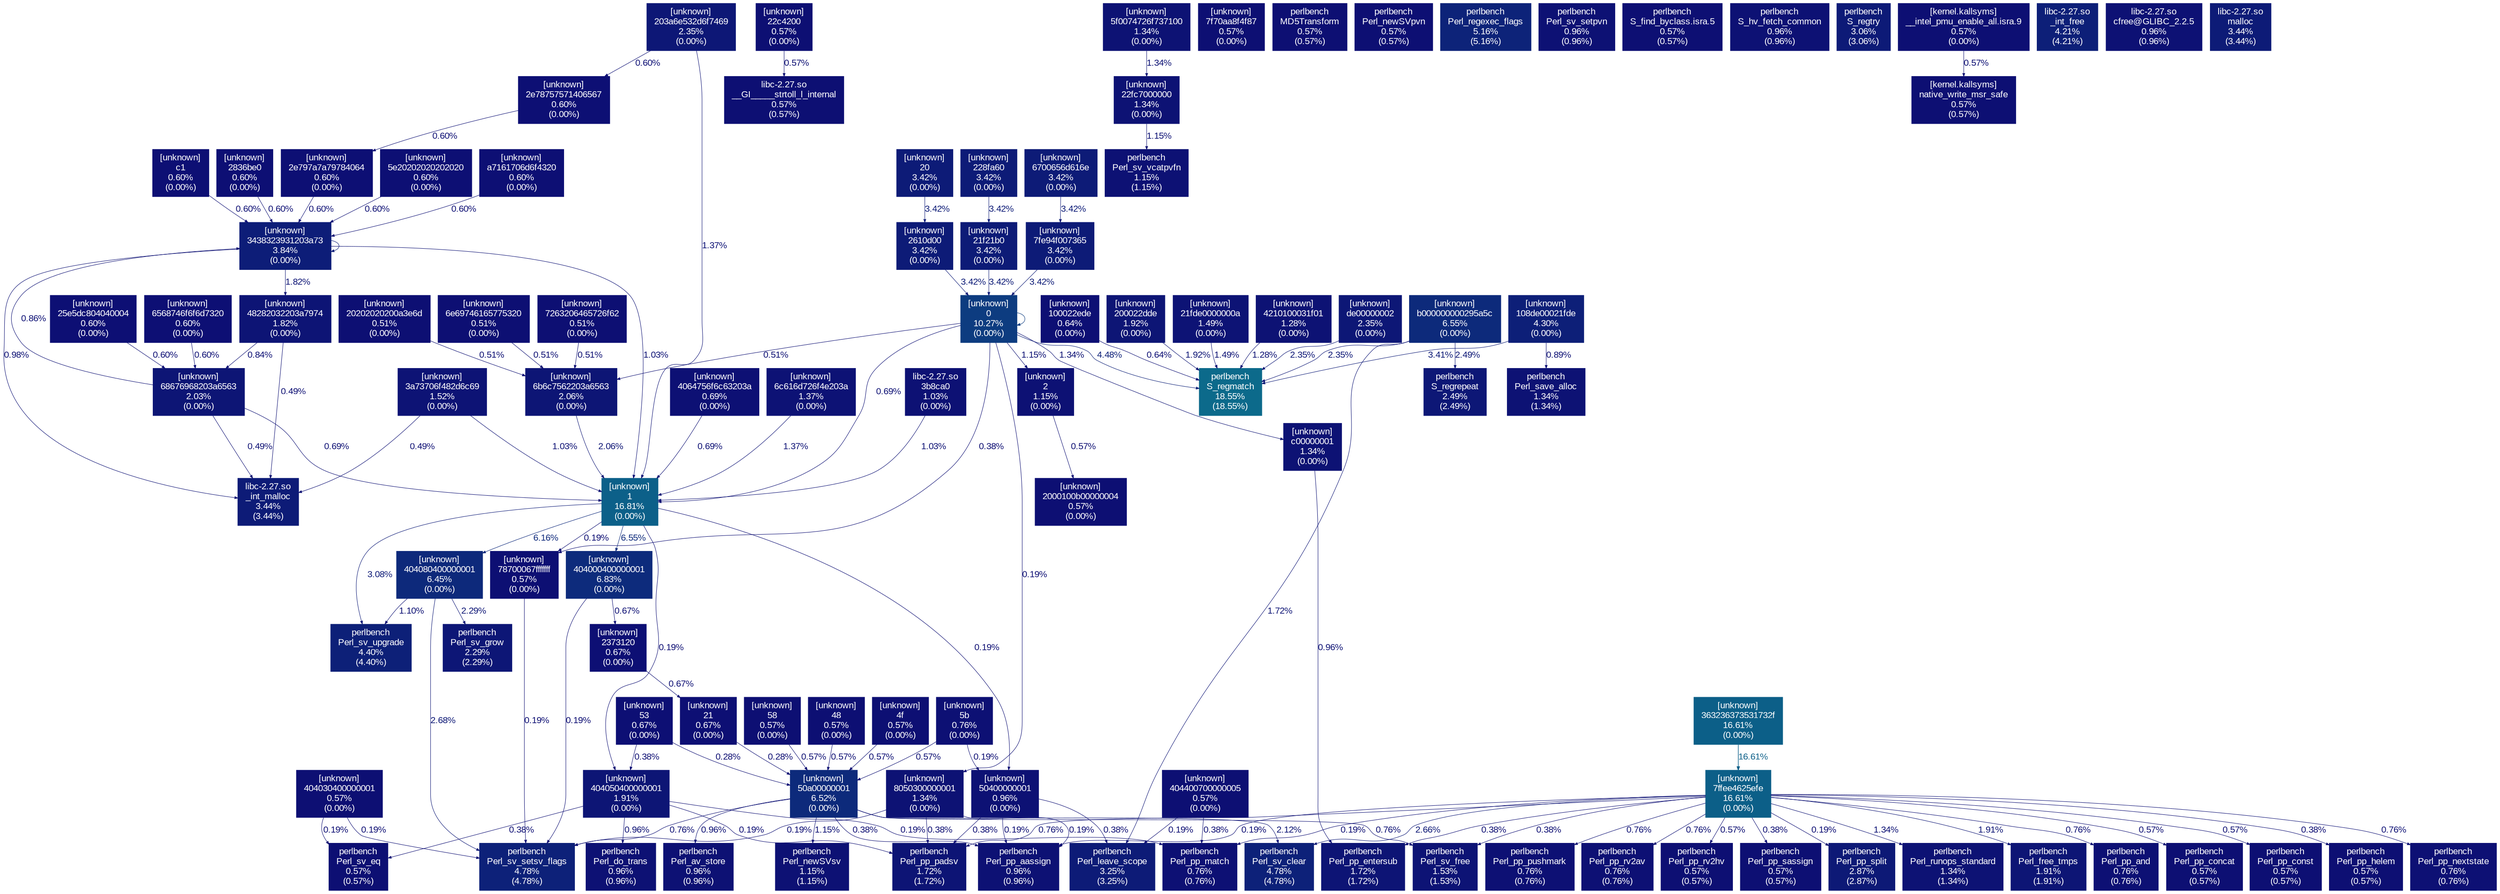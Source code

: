 digraph {
	graph [fontname=Arial, nodesep=0.125, ranksep=0.25];
	node [fontcolor=white, fontname=Arial, height=0, shape=box, style=filled, width=0];
	edge [fontname=Arial];
	"0:[unknown]" [color="#0d3c80", fontcolor="#ffffff", fontsize="10.00", label="[unknown]\n0\n10.27%\n(0.00%)"];
	"0:[unknown]" -> "0:[unknown]" [arrowsize="0.35", color="#0d3c80", fontcolor="#0d3c80", fontsize="10.00", label="", labeldistance="0.50", penwidth="0.50"];
	"0:[unknown]" -> "1:[unknown]" [arrowsize="0.35", color="#0d1074", fontcolor="#0d1074", fontsize="10.00", label="0.69%", labeldistance="0.50", penwidth="0.50"];
	"0:[unknown]" -> "2:[unknown]" [arrowsize="0.35", color="#0d1174", fontcolor="#0d1174", fontsize="10.00", label="1.15%", labeldistance="0.50", penwidth="0.50"];
	"0:[unknown]" -> "6b6c7562203a6563:[unknown]" [arrowsize="0.35", color="#0d0f73", fontcolor="#0d0f73", fontsize="10.00", label="0.51%", labeldistance="0.50", penwidth="0.50"];
	"0:[unknown]" -> "78700067fffffff:[unknown]" [arrowsize="0.35", color="#0d0e73", fontcolor="#0d0e73", fontsize="10.00", label="0.38%", labeldistance="0.50", penwidth="0.50"];
	"0:[unknown]" -> "8050300000001:[unknown]" [arrowsize="0.35", color="#0d0e73", fontcolor="#0d0e73", fontsize="10.00", label="0.19%", labeldistance="0.50", penwidth="0.50"];
	"0:[unknown]" -> "S_regmatch:/scratch/s1576261/spec-prof/install-spec-prof/CPU2006/400.perlbench/exe/perlbench" [arrowsize="0.35", color="#0d2078", fontcolor="#0d2078", fontsize="10.00", label="4.48%", labeldistance="0.50", penwidth="0.50"];
	"0:[unknown]" -> "c00000001:[unknown]" [arrowsize="0.35", color="#0d1274", fontcolor="#0d1274", fontsize="10.00", label="1.34%", labeldistance="0.50", penwidth="0.50"];
	"100022ede:[unknown]" [color="#0d0f74", fontcolor="#ffffff", fontsize="10.00", label="[unknown]\n100022ede\n0.64%\n(0.00%)"];
	"100022ede:[unknown]" -> "S_regmatch:/scratch/s1576261/spec-prof/install-spec-prof/CPU2006/400.perlbench/exe/perlbench" [arrowsize="0.35", color="#0d0f74", fontcolor="#0d0f74", fontsize="10.00", label="0.64%", labeldistance="0.50", penwidth="0.50"];
	"108de00021fde:[unknown]" [color="#0d1f78", fontcolor="#ffffff", fontsize="10.00", label="[unknown]\n108de00021fde\n4.30%\n(0.00%)"];
	"108de00021fde:[unknown]" -> "Perl_save_alloc:/scratch/s1576261/spec-prof/install-spec-prof/CPU2006/400.perlbench/exe/perlbench" [arrowsize="0.35", color="#0d1074", fontcolor="#0d1074", fontsize="10.00", label="0.89%", labeldistance="0.50", penwidth="0.50"];
	"108de00021fde:[unknown]" -> "S_regmatch:/scratch/s1576261/spec-prof/install-spec-prof/CPU2006/400.perlbench/exe/perlbench" [arrowsize="0.35", color="#0d1b77", fontcolor="#0d1b77", fontsize="10.00", label="3.41%", labeldistance="0.50", penwidth="0.50"];
	"1:[unknown]" [color="#0c6089", fontcolor="#ffffff", fontsize="10.00", label="[unknown]\n1\n16.81%\n(0.00%)"];
	"1:[unknown]" -> "404000400000001:[unknown]" [arrowsize="0.35", color="#0d2a7b", fontcolor="#0d2a7b", fontsize="10.00", label="6.55%", labeldistance="0.50", penwidth="0.50"];
	"1:[unknown]" -> "404050400000001:[unknown]" [arrowsize="0.35", color="#0d0e73", fontcolor="#0d0e73", fontsize="10.00", label="0.19%", labeldistance="0.50", penwidth="0.50"];
	"1:[unknown]" -> "404080400000001:[unknown]" [arrowsize="0.35", color="#0d287b", fontcolor="#0d287b", fontsize="10.00", label="6.16%", labeldistance="0.50", penwidth="0.50"];
	"1:[unknown]" -> "50400000001:[unknown]" [arrowsize="0.35", color="#0d0e73", fontcolor="#0d0e73", fontsize="10.00", label="0.19%", labeldistance="0.50", penwidth="0.50"];
	"1:[unknown]" -> "78700067fffffff:[unknown]" [arrowsize="0.35", color="#0d0e73", fontcolor="#0d0e73", fontsize="10.00", label="0.19%", labeldistance="0.50", penwidth="0.50"];
	"1:[unknown]" -> "Perl_sv_upgrade:/scratch/s1576261/spec-prof/install-spec-prof/CPU2006/400.perlbench/exe/perlbench" [arrowsize="0.35", color="#0d1a77", fontcolor="#0d1a77", fontsize="10.00", label="3.08%", labeldistance="0.50", penwidth="0.50"];
	"2000100b00000004:[unknown]" [color="#0d0f73", fontcolor="#ffffff", fontsize="10.00", label="[unknown]\n2000100b00000004\n0.57%\n(0.00%)"];
	"200022dde:[unknown]" [color="#0d1575", fontcolor="#ffffff", fontsize="10.00", label="[unknown]\n200022dde\n1.92%\n(0.00%)"];
	"200022dde:[unknown]" -> "S_regmatch:/scratch/s1576261/spec-prof/install-spec-prof/CPU2006/400.perlbench/exe/perlbench" [arrowsize="0.35", color="#0d1575", fontcolor="#0d1575", fontsize="10.00", label="1.92%", labeldistance="0.50", penwidth="0.50"];
	"20202020200a3e6d:[unknown]" [color="#0d0f73", fontcolor="#ffffff", fontsize="10.00", label="[unknown]\n20202020200a3e6d\n0.51%\n(0.00%)"];
	"20202020200a3e6d:[unknown]" -> "6b6c7562203a6563:[unknown]" [arrowsize="0.35", color="#0d0f73", fontcolor="#0d0f73", fontsize="10.00", label="0.51%", labeldistance="0.50", penwidth="0.50"];
	"203a6e532d6f7469:[unknown]" [color="#0d1776", fontcolor="#ffffff", fontsize="10.00", label="[unknown]\n203a6e532d6f7469\n2.35%\n(0.00%)"];
	"203a6e532d6f7469:[unknown]" -> "1:[unknown]" [arrowsize="0.35", color="#0d1275", fontcolor="#0d1275", fontsize="10.00", label="1.37%", labeldistance="0.50", penwidth="0.50"];
	"203a6e532d6f7469:[unknown]" -> "2e78757571406567:[unknown]" [arrowsize="0.35", color="#0d0f74", fontcolor="#0d0f74", fontsize="10.00", label="0.60%", labeldistance="0.50", penwidth="0.50"];
	"20:[unknown]" [color="#0d1b77", fontcolor="#ffffff", fontsize="10.00", label="[unknown]\n20\n3.42%\n(0.00%)"];
	"20:[unknown]" -> "2610d00:[unknown]" [arrowsize="0.35", color="#0d1b77", fontcolor="#0d1b77", fontsize="10.00", label="3.42%", labeldistance="0.50", penwidth="0.50"];
	"21:[unknown]" [color="#0d0f74", fontcolor="#ffffff", fontsize="10.00", label="[unknown]\n21\n0.67%\n(0.00%)"];
	"21:[unknown]" -> "50a00000001:[unknown]" [arrowsize="0.35", color="#0d0e73", fontcolor="#0d0e73", fontsize="10.00", label="0.28%", labeldistance="0.50", penwidth="0.50"];
	"21f21b0:[unknown]" [color="#0d1b77", fontcolor="#ffffff", fontsize="10.00", label="[unknown]\n21f21b0\n3.42%\n(0.00%)"];
	"21f21b0:[unknown]" -> "0:[unknown]" [arrowsize="0.35", color="#0d1b77", fontcolor="#0d1b77", fontsize="10.00", label="3.42%", labeldistance="0.50", penwidth="0.50"];
	"21fde0000000a:[unknown]" [color="#0d1375", fontcolor="#ffffff", fontsize="10.00", label="[unknown]\n21fde0000000a\n1.49%\n(0.00%)"];
	"21fde0000000a:[unknown]" -> "S_regmatch:/scratch/s1576261/spec-prof/install-spec-prof/CPU2006/400.perlbench/exe/perlbench" [arrowsize="0.35", color="#0d1375", fontcolor="#0d1375", fontsize="10.00", label="1.49%", labeldistance="0.50", penwidth="0.50"];
	"228fa60:[unknown]" [color="#0d1b77", fontcolor="#ffffff", fontsize="10.00", label="[unknown]\n228fa60\n3.42%\n(0.00%)"];
	"228fa60:[unknown]" -> "21f21b0:[unknown]" [arrowsize="0.35", color="#0d1b77", fontcolor="#0d1b77", fontsize="10.00", label="3.42%", labeldistance="0.50", penwidth="0.50"];
	"22c4200:[unknown]" [color="#0d0f73", fontcolor="#ffffff", fontsize="10.00", label="[unknown]\n22c4200\n0.57%\n(0.00%)"];
	"22c4200:[unknown]" -> "__GI_____strtoll_l_internal:/lib64/libc-2.27.so" [arrowsize="0.35", color="#0d0f73", fontcolor="#0d0f73", fontsize="10.00", label="0.57%", labeldistance="0.50", penwidth="0.50"];
	"22fc7000000:[unknown]" [color="#0d1274", fontcolor="#ffffff", fontsize="10.00", label="[unknown]\n22fc7000000\n1.34%\n(0.00%)"];
	"22fc7000000:[unknown]" -> "Perl_sv_vcatpvfn:/scratch/s1576261/spec-prof/install-spec-prof/CPU2006/400.perlbench/exe/perlbench" [arrowsize="0.35", color="#0d1174", fontcolor="#0d1174", fontsize="10.00", label="1.15%", labeldistance="0.50", penwidth="0.50"];
	"2373120:[unknown]" [color="#0d0f74", fontcolor="#ffffff", fontsize="10.00", label="[unknown]\n2373120\n0.67%\n(0.00%)"];
	"2373120:[unknown]" -> "21:[unknown]" [arrowsize="0.35", color="#0d0f74", fontcolor="#0d0f74", fontsize="10.00", label="0.67%", labeldistance="0.50", penwidth="0.50"];
	"25e5dc804040004:[unknown]" [color="#0d0f74", fontcolor="#ffffff", fontsize="10.00", label="[unknown]\n25e5dc804040004\n0.60%\n(0.00%)"];
	"25e5dc804040004:[unknown]" -> "68676968203a6563:[unknown]" [arrowsize="0.35", color="#0d0f74", fontcolor="#0d0f74", fontsize="10.00", label="0.60%", labeldistance="0.50", penwidth="0.50"];
	"2610d00:[unknown]" [color="#0d1b77", fontcolor="#ffffff", fontsize="10.00", label="[unknown]\n2610d00\n3.42%\n(0.00%)"];
	"2610d00:[unknown]" -> "0:[unknown]" [arrowsize="0.35", color="#0d1b77", fontcolor="#0d1b77", fontsize="10.00", label="3.42%", labeldistance="0.50", penwidth="0.50"];
	"2836be0:[unknown]" [color="#0d0f74", fontcolor="#ffffff", fontsize="10.00", label="[unknown]\n2836be0\n0.60%\n(0.00%)"];
	"2836be0:[unknown]" -> "3438323931203a73:[unknown]" [arrowsize="0.35", color="#0d0f74", fontcolor="#0d0f74", fontsize="10.00", label="0.60%", labeldistance="0.50", penwidth="0.50"];
	"2:[unknown]" [color="#0d1174", fontcolor="#ffffff", fontsize="10.00", label="[unknown]\n2\n1.15%\n(0.00%)"];
	"2:[unknown]" -> "2000100b00000004:[unknown]" [arrowsize="0.35", color="#0d0f73", fontcolor="#0d0f73", fontsize="10.00", label="0.57%", labeldistance="0.50", penwidth="0.50"];
	"2e78757571406567:[unknown]" [color="#0d0f74", fontcolor="#ffffff", fontsize="10.00", label="[unknown]\n2e78757571406567\n0.60%\n(0.00%)"];
	"2e78757571406567:[unknown]" -> "2e797a7a79784064:[unknown]" [arrowsize="0.35", color="#0d0f74", fontcolor="#0d0f74", fontsize="10.00", label="0.60%", labeldistance="0.50", penwidth="0.50"];
	"2e797a7a79784064:[unknown]" [color="#0d0f74", fontcolor="#ffffff", fontsize="10.00", label="[unknown]\n2e797a7a79784064\n0.60%\n(0.00%)"];
	"2e797a7a79784064:[unknown]" -> "3438323931203a73:[unknown]" [arrowsize="0.35", color="#0d0f74", fontcolor="#0d0f74", fontsize="10.00", label="0.60%", labeldistance="0.50", penwidth="0.50"];
	"3438323931203a73:[unknown]" [color="#0d1d78", fontcolor="#ffffff", fontsize="10.00", label="[unknown]\n3438323931203a73\n3.84%\n(0.00%)"];
	"3438323931203a73:[unknown]" -> "1:[unknown]" [arrowsize="0.35", color="#0d1174", fontcolor="#0d1174", fontsize="10.00", label="1.03%", labeldistance="0.50", penwidth="0.50"];
	"3438323931203a73:[unknown]" -> "3438323931203a73:[unknown]" [arrowsize="0.35", color="#0d1d78", fontcolor="#0d1d78", fontsize="10.00", label="", labeldistance="0.50", penwidth="0.50"];
	"3438323931203a73:[unknown]" -> "48282032203a7974:[unknown]" [arrowsize="0.35", color="#0d1475", fontcolor="#0d1475", fontsize="10.00", label="1.82%", labeldistance="0.50", penwidth="0.50"];
	"3438323931203a73:[unknown]" -> "_int_malloc:/lib64/libc-2.27.so" [arrowsize="0.35", color="#0d1174", fontcolor="#0d1174", fontsize="10.00", label="0.98%", labeldistance="0.50", penwidth="0.50"];
	"363236373531732f:[unknown]" [color="#0c5f88", fontcolor="#ffffff", fontsize="10.00", label="[unknown]\n363236373531732f\n16.61%\n(0.00%)"];
	"363236373531732f:[unknown]" -> "7ffee4625efe:[unknown]" [arrowsize="0.41", color="#0c5f88", fontcolor="#0c5f88", fontsize="10.00", label="16.61%", labeldistance="0.66", penwidth="0.66"];
	"3a73706f482d6c69:[unknown]" [color="#0d1375", fontcolor="#ffffff", fontsize="10.00", label="[unknown]\n3a73706f482d6c69\n1.52%\n(0.00%)"];
	"3a73706f482d6c69:[unknown]" -> "1:[unknown]" [arrowsize="0.35", color="#0d1174", fontcolor="#0d1174", fontsize="10.00", label="1.03%", labeldistance="0.50", penwidth="0.50"];
	"3a73706f482d6c69:[unknown]" -> "_int_malloc:/lib64/libc-2.27.so" [arrowsize="0.35", color="#0d0f73", fontcolor="#0d0f73", fontsize="10.00", label="0.49%", labeldistance="0.50", penwidth="0.50"];
	"3b8ca0:/lib64/libc-2.27.so" [color="#0d1174", fontcolor="#ffffff", fontsize="10.00", label="libc-2.27.so\n3b8ca0\n1.03%\n(0.00%)"];
	"3b8ca0:/lib64/libc-2.27.so" -> "1:[unknown]" [arrowsize="0.35", color="#0d1174", fontcolor="#0d1174", fontsize="10.00", label="1.03%", labeldistance="0.50", penwidth="0.50"];
	"404000400000001:[unknown]" [color="#0d2b7c", fontcolor="#ffffff", fontsize="10.00", label="[unknown]\n404000400000001\n6.83%\n(0.00%)"];
	"404000400000001:[unknown]" -> "2373120:[unknown]" [arrowsize="0.35", color="#0d0f74", fontcolor="#0d0f74", fontsize="10.00", label="0.67%", labeldistance="0.50", penwidth="0.50"];
	"404000400000001:[unknown]" -> "Perl_sv_setsv_flags:/scratch/s1576261/spec-prof/install-spec-prof/CPU2006/400.perlbench/exe/perlbench" [arrowsize="0.35", color="#0d0e73", fontcolor="#0d0e73", fontsize="10.00", label="0.19%", labeldistance="0.50", penwidth="0.50"];
	"404030400000001:[unknown]" [color="#0d0f73", fontcolor="#ffffff", fontsize="10.00", label="[unknown]\n404030400000001\n0.57%\n(0.00%)"];
	"404030400000001:[unknown]" -> "Perl_sv_eq:/scratch/s1576261/spec-prof/install-spec-prof/CPU2006/400.perlbench/exe/perlbench" [arrowsize="0.35", color="#0d0e73", fontcolor="#0d0e73", fontsize="10.00", label="0.19%", labeldistance="0.50", penwidth="0.50"];
	"404030400000001:[unknown]" -> "Perl_sv_setsv_flags:/scratch/s1576261/spec-prof/install-spec-prof/CPU2006/400.perlbench/exe/perlbench" [arrowsize="0.35", color="#0d0e73", fontcolor="#0d0e73", fontsize="10.00", label="0.19%", labeldistance="0.50", penwidth="0.50"];
	"404050400000001:[unknown]" [color="#0d1575", fontcolor="#ffffff", fontsize="10.00", label="[unknown]\n404050400000001\n1.91%\n(0.00%)"];
	"404050400000001:[unknown]" -> "Perl_do_trans:/scratch/s1576261/spec-prof/install-spec-prof/CPU2006/400.perlbench/exe/perlbench" [arrowsize="0.35", color="#0d1174", fontcolor="#0d1174", fontsize="10.00", label="0.96%", labeldistance="0.50", penwidth="0.50"];
	"404050400000001:[unknown]" -> "Perl_pp_match:/scratch/s1576261/spec-prof/install-spec-prof/CPU2006/400.perlbench/exe/perlbench" [arrowsize="0.35", color="#0d0e73", fontcolor="#0d0e73", fontsize="10.00", label="0.19%", labeldistance="0.50", penwidth="0.50"];
	"404050400000001:[unknown]" -> "Perl_pp_padsv:/scratch/s1576261/spec-prof/install-spec-prof/CPU2006/400.perlbench/exe/perlbench" [arrowsize="0.35", color="#0d0e73", fontcolor="#0d0e73", fontsize="10.00", label="0.19%", labeldistance="0.50", penwidth="0.50"];
	"404050400000001:[unknown]" -> "Perl_sv_eq:/scratch/s1576261/spec-prof/install-spec-prof/CPU2006/400.perlbench/exe/perlbench" [arrowsize="0.35", color="#0d0e73", fontcolor="#0d0e73", fontsize="10.00", label="0.38%", labeldistance="0.50", penwidth="0.50"];
	"404080400000001:[unknown]" [color="#0d297b", fontcolor="#ffffff", fontsize="10.00", label="[unknown]\n404080400000001\n6.45%\n(0.00%)"];
	"404080400000001:[unknown]" -> "Perl_sv_grow:/scratch/s1576261/spec-prof/install-spec-prof/CPU2006/400.perlbench/exe/perlbench" [arrowsize="0.35", color="#0d1676", fontcolor="#0d1676", fontsize="10.00", label="2.29%", labeldistance="0.50", penwidth="0.50"];
	"404080400000001:[unknown]" -> "Perl_sv_setsv_flags:/scratch/s1576261/spec-prof/install-spec-prof/CPU2006/400.perlbench/exe/perlbench" [arrowsize="0.35", color="#0d1876", fontcolor="#0d1876", fontsize="10.00", label="2.68%", labeldistance="0.50", penwidth="0.50"];
	"404080400000001:[unknown]" -> "Perl_sv_upgrade:/scratch/s1576261/spec-prof/install-spec-prof/CPU2006/400.perlbench/exe/perlbench" [arrowsize="0.35", color="#0d1174", fontcolor="#0d1174", fontsize="10.00", label="1.10%", labeldistance="0.50", penwidth="0.50"];
	"404400700000005:[unknown]" [color="#0d0f73", fontcolor="#ffffff", fontsize="10.00", label="[unknown]\n404400700000005\n0.57%\n(0.00%)"];
	"404400700000005:[unknown]" -> "Perl_leave_scope:/scratch/s1576261/spec-prof/install-spec-prof/CPU2006/400.perlbench/exe/perlbench" [arrowsize="0.35", color="#0d0e73", fontcolor="#0d0e73", fontsize="10.00", label="0.19%", labeldistance="0.50", penwidth="0.50"];
	"404400700000005:[unknown]" -> "Perl_pp_match:/scratch/s1576261/spec-prof/install-spec-prof/CPU2006/400.perlbench/exe/perlbench" [arrowsize="0.35", color="#0d0e73", fontcolor="#0d0e73", fontsize="10.00", label="0.38%", labeldistance="0.50", penwidth="0.50"];
	"4064756f6c63203a:[unknown]" [color="#0d1074", fontcolor="#ffffff", fontsize="10.00", label="[unknown]\n4064756f6c63203a\n0.69%\n(0.00%)"];
	"4064756f6c63203a:[unknown]" -> "1:[unknown]" [arrowsize="0.35", color="#0d1074", fontcolor="#0d1074", fontsize="10.00", label="0.69%", labeldistance="0.50", penwidth="0.50"];
	"4210100031f01:[unknown]" [color="#0d1274", fontcolor="#ffffff", fontsize="10.00", label="[unknown]\n4210100031f01\n1.28%\n(0.00%)"];
	"4210100031f01:[unknown]" -> "S_regmatch:/scratch/s1576261/spec-prof/install-spec-prof/CPU2006/400.perlbench/exe/perlbench" [arrowsize="0.35", color="#0d1274", fontcolor="#0d1274", fontsize="10.00", label="1.28%", labeldistance="0.50", penwidth="0.50"];
	"48282032203a7974:[unknown]" [color="#0d1475", fontcolor="#ffffff", fontsize="10.00", label="[unknown]\n48282032203a7974\n1.82%\n(0.00%)"];
	"48282032203a7974:[unknown]" -> "68676968203a6563:[unknown]" [arrowsize="0.35", color="#0d1074", fontcolor="#0d1074", fontsize="10.00", label="0.84%", labeldistance="0.50", penwidth="0.50"];
	"48282032203a7974:[unknown]" -> "_int_malloc:/lib64/libc-2.27.so" [arrowsize="0.35", color="#0d0f73", fontcolor="#0d0f73", fontsize="10.00", label="0.49%", labeldistance="0.50", penwidth="0.50"];
	"48:[unknown]" [color="#0d0f73", fontcolor="#ffffff", fontsize="10.00", label="[unknown]\n48\n0.57%\n(0.00%)"];
	"48:[unknown]" -> "50a00000001:[unknown]" [arrowsize="0.35", color="#0d0f73", fontcolor="#0d0f73", fontsize="10.00", label="0.57%", labeldistance="0.50", penwidth="0.50"];
	"4f:[unknown]" [color="#0d0f73", fontcolor="#ffffff", fontsize="10.00", label="[unknown]\n4f\n0.57%\n(0.00%)"];
	"4f:[unknown]" -> "50a00000001:[unknown]" [arrowsize="0.35", color="#0d0f73", fontcolor="#0d0f73", fontsize="10.00", label="0.57%", labeldistance="0.50", penwidth="0.50"];
	"50400000001:[unknown]" [color="#0d1174", fontcolor="#ffffff", fontsize="10.00", label="[unknown]\n50400000001\n0.96%\n(0.00%)"];
	"50400000001:[unknown]" -> "Perl_leave_scope:/scratch/s1576261/spec-prof/install-spec-prof/CPU2006/400.perlbench/exe/perlbench" [arrowsize="0.35", color="#0d0e73", fontcolor="#0d0e73", fontsize="10.00", label="0.38%", labeldistance="0.50", penwidth="0.50"];
	"50400000001:[unknown]" -> "Perl_pp_aassign:/scratch/s1576261/spec-prof/install-spec-prof/CPU2006/400.perlbench/exe/perlbench" [arrowsize="0.35", color="#0d0e73", fontcolor="#0d0e73", fontsize="10.00", label="0.19%", labeldistance="0.50", penwidth="0.50"];
	"50400000001:[unknown]" -> "Perl_pp_padsv:/scratch/s1576261/spec-prof/install-spec-prof/CPU2006/400.perlbench/exe/perlbench" [arrowsize="0.35", color="#0d0e73", fontcolor="#0d0e73", fontsize="10.00", label="0.38%", labeldistance="0.50", penwidth="0.50"];
	"50a00000001:[unknown]" [color="#0d2a7b", fontcolor="#ffffff", fontsize="10.00", label="[unknown]\n50a00000001\n6.52%\n(0.00%)"];
	"50a00000001:[unknown]" -> "Perl_av_store:/scratch/s1576261/spec-prof/install-spec-prof/CPU2006/400.perlbench/exe/perlbench" [arrowsize="0.35", color="#0d1174", fontcolor="#0d1174", fontsize="10.00", label="0.96%", labeldistance="0.50", penwidth="0.50"];
	"50a00000001:[unknown]" -> "Perl_newSVsv:/scratch/s1576261/spec-prof/install-spec-prof/CPU2006/400.perlbench/exe/perlbench" [arrowsize="0.35", color="#0d1174", fontcolor="#0d1174", fontsize="10.00", label="1.15%", labeldistance="0.50", penwidth="0.50"];
	"50a00000001:[unknown]" -> "Perl_pp_aassign:/scratch/s1576261/spec-prof/install-spec-prof/CPU2006/400.perlbench/exe/perlbench" [arrowsize="0.35", color="#0d0e73", fontcolor="#0d0e73", fontsize="10.00", label="0.38%", labeldistance="0.50", penwidth="0.50"];
	"50a00000001:[unknown]" -> "Perl_sv_clear:/scratch/s1576261/spec-prof/install-spec-prof/CPU2006/400.perlbench/exe/perlbench" [arrowsize="0.35", color="#0d1675", fontcolor="#0d1675", fontsize="10.00", label="2.12%", labeldistance="0.50", penwidth="0.50"];
	"50a00000001:[unknown]" -> "Perl_sv_free:/scratch/s1576261/spec-prof/install-spec-prof/CPU2006/400.perlbench/exe/perlbench" [arrowsize="0.35", color="#0d1074", fontcolor="#0d1074", fontsize="10.00", label="0.76%", labeldistance="0.50", penwidth="0.50"];
	"50a00000001:[unknown]" -> "Perl_sv_setsv_flags:/scratch/s1576261/spec-prof/install-spec-prof/CPU2006/400.perlbench/exe/perlbench" [arrowsize="0.35", color="#0d1074", fontcolor="#0d1074", fontsize="10.00", label="0.76%", labeldistance="0.50", penwidth="0.50"];
	"53:[unknown]" [color="#0d0f74", fontcolor="#ffffff", fontsize="10.00", label="[unknown]\n53\n0.67%\n(0.00%)"];
	"53:[unknown]" -> "404050400000001:[unknown]" [arrowsize="0.35", color="#0d0e73", fontcolor="#0d0e73", fontsize="10.00", label="0.38%", labeldistance="0.50", penwidth="0.50"];
	"53:[unknown]" -> "50a00000001:[unknown]" [arrowsize="0.35", color="#0d0e73", fontcolor="#0d0e73", fontsize="10.00", label="0.28%", labeldistance="0.50", penwidth="0.50"];
	"58:[unknown]" [color="#0d0f73", fontcolor="#ffffff", fontsize="10.00", label="[unknown]\n58\n0.57%\n(0.00%)"];
	"58:[unknown]" -> "50a00000001:[unknown]" [arrowsize="0.35", color="#0d0f73", fontcolor="#0d0f73", fontsize="10.00", label="0.57%", labeldistance="0.50", penwidth="0.50"];
	"5b:[unknown]" [color="#0d1074", fontcolor="#ffffff", fontsize="10.00", label="[unknown]\n5b\n0.76%\n(0.00%)"];
	"5b:[unknown]" -> "50400000001:[unknown]" [arrowsize="0.35", color="#0d0e73", fontcolor="#0d0e73", fontsize="10.00", label="0.19%", labeldistance="0.50", penwidth="0.50"];
	"5b:[unknown]" -> "50a00000001:[unknown]" [arrowsize="0.35", color="#0d0f73", fontcolor="#0d0f73", fontsize="10.00", label="0.57%", labeldistance="0.50", penwidth="0.50"];
	"5e20202020202020:[unknown]" [color="#0d0f74", fontcolor="#ffffff", fontsize="10.00", label="[unknown]\n5e20202020202020\n0.60%\n(0.00%)"];
	"5e20202020202020:[unknown]" -> "3438323931203a73:[unknown]" [arrowsize="0.35", color="#0d0f74", fontcolor="#0d0f74", fontsize="10.00", label="0.60%", labeldistance="0.50", penwidth="0.50"];
	"5f0074726f737100:[unknown]" [color="#0d1274", fontcolor="#ffffff", fontsize="10.00", label="[unknown]\n5f0074726f737100\n1.34%\n(0.00%)"];
	"5f0074726f737100:[unknown]" -> "22fc7000000:[unknown]" [arrowsize="0.35", color="#0d1274", fontcolor="#0d1274", fontsize="10.00", label="1.34%", labeldistance="0.50", penwidth="0.50"];
	"6568746f6f6d7320:[unknown]" [color="#0d0f74", fontcolor="#ffffff", fontsize="10.00", label="[unknown]\n6568746f6f6d7320\n0.60%\n(0.00%)"];
	"6568746f6f6d7320:[unknown]" -> "68676968203a6563:[unknown]" [arrowsize="0.35", color="#0d0f74", fontcolor="#0d0f74", fontsize="10.00", label="0.60%", labeldistance="0.50", penwidth="0.50"];
	"6700656d616e:[unknown]" [color="#0d1b77", fontcolor="#ffffff", fontsize="10.00", label="[unknown]\n6700656d616e\n3.42%\n(0.00%)"];
	"6700656d616e:[unknown]" -> "7fe94f007365:[unknown]" [arrowsize="0.35", color="#0d1b77", fontcolor="#0d1b77", fontsize="10.00", label="3.42%", labeldistance="0.50", penwidth="0.50"];
	"68676968203a6563:[unknown]" [color="#0d1575", fontcolor="#ffffff", fontsize="10.00", label="[unknown]\n68676968203a6563\n2.03%\n(0.00%)"];
	"68676968203a6563:[unknown]" -> "1:[unknown]" [arrowsize="0.35", color="#0d1074", fontcolor="#0d1074", fontsize="10.00", label="0.69%", labeldistance="0.50", penwidth="0.50"];
	"68676968203a6563:[unknown]" -> "3438323931203a73:[unknown]" [arrowsize="0.35", color="#0d1074", fontcolor="#0d1074", fontsize="10.00", label="0.86%", labeldistance="0.50", penwidth="0.50"];
	"68676968203a6563:[unknown]" -> "_int_malloc:/lib64/libc-2.27.so" [arrowsize="0.35", color="#0d0f73", fontcolor="#0d0f73", fontsize="10.00", label="0.49%", labeldistance="0.50", penwidth="0.50"];
	"6b6c7562203a6563:[unknown]" [color="#0d1575", fontcolor="#ffffff", fontsize="10.00", label="[unknown]\n6b6c7562203a6563\n2.06%\n(0.00%)"];
	"6b6c7562203a6563:[unknown]" -> "1:[unknown]" [arrowsize="0.35", color="#0d1575", fontcolor="#0d1575", fontsize="10.00", label="2.06%", labeldistance="0.50", penwidth="0.50"];
	"6c616d726f4e203a:[unknown]" [color="#0d1275", fontcolor="#ffffff", fontsize="10.00", label="[unknown]\n6c616d726f4e203a\n1.37%\n(0.00%)"];
	"6c616d726f4e203a:[unknown]" -> "1:[unknown]" [arrowsize="0.35", color="#0d1275", fontcolor="#0d1275", fontsize="10.00", label="1.37%", labeldistance="0.50", penwidth="0.50"];
	"6e69746165775320:[unknown]" [color="#0d0f73", fontcolor="#ffffff", fontsize="10.00", label="[unknown]\n6e69746165775320\n0.51%\n(0.00%)"];
	"6e69746165775320:[unknown]" -> "6b6c7562203a6563:[unknown]" [arrowsize="0.35", color="#0d0f73", fontcolor="#0d0f73", fontsize="10.00", label="0.51%", labeldistance="0.50", penwidth="0.50"];
	"7263206465726f62:[unknown]" [color="#0d0f73", fontcolor="#ffffff", fontsize="10.00", label="[unknown]\n7263206465726f62\n0.51%\n(0.00%)"];
	"7263206465726f62:[unknown]" -> "6b6c7562203a6563:[unknown]" [arrowsize="0.35", color="#0d0f73", fontcolor="#0d0f73", fontsize="10.00", label="0.51%", labeldistance="0.50", penwidth="0.50"];
	"78700067fffffff:[unknown]" [color="#0d0f73", fontcolor="#ffffff", fontsize="10.00", label="[unknown]\n78700067fffffff\n0.57%\n(0.00%)"];
	"78700067fffffff:[unknown]" -> "Perl_sv_setsv_flags:/scratch/s1576261/spec-prof/install-spec-prof/CPU2006/400.perlbench/exe/perlbench" [arrowsize="0.35", color="#0d0e73", fontcolor="#0d0e73", fontsize="10.00", label="0.19%", labeldistance="0.50", penwidth="0.50"];
	"7f70aa8f4f87:[unknown]" [color="#0d0f73", fontcolor="#ffffff", fontsize="10.00", label="[unknown]\n7f70aa8f4f87\n0.57%\n(0.00%)"];
	"7fe94f007365:[unknown]" [color="#0d1b77", fontcolor="#ffffff", fontsize="10.00", label="[unknown]\n7fe94f007365\n3.42%\n(0.00%)"];
	"7fe94f007365:[unknown]" -> "0:[unknown]" [arrowsize="0.35", color="#0d1b77", fontcolor="#0d1b77", fontsize="10.00", label="3.42%", labeldistance="0.50", penwidth="0.50"];
	"7ffee4625efe:[unknown]" [color="#0c5f88", fontcolor="#ffffff", fontsize="10.00", label="[unknown]\n7ffee4625efe\n16.61%\n(0.00%)"];
	"7ffee4625efe:[unknown]" -> "Perl_free_tmps:/scratch/s1576261/spec-prof/install-spec-prof/CPU2006/400.perlbench/exe/perlbench" [arrowsize="0.35", color="#0d1575", fontcolor="#0d1575", fontsize="10.00", label="1.91%", labeldistance="0.50", penwidth="0.50"];
	"7ffee4625efe:[unknown]" -> "Perl_pp_aassign:/scratch/s1576261/spec-prof/install-spec-prof/CPU2006/400.perlbench/exe/perlbench" [arrowsize="0.35", color="#0d0e73", fontcolor="#0d0e73", fontsize="10.00", label="0.19%", labeldistance="0.50", penwidth="0.50"];
	"7ffee4625efe:[unknown]" -> "Perl_pp_and:/scratch/s1576261/spec-prof/install-spec-prof/CPU2006/400.perlbench/exe/perlbench" [arrowsize="0.35", color="#0d1074", fontcolor="#0d1074", fontsize="10.00", label="0.76%", labeldistance="0.50", penwidth="0.50"];
	"7ffee4625efe:[unknown]" -> "Perl_pp_concat:/scratch/s1576261/spec-prof/install-spec-prof/CPU2006/400.perlbench/exe/perlbench" [arrowsize="0.35", color="#0d0f73", fontcolor="#0d0f73", fontsize="10.00", label="0.57%", labeldistance="0.50", penwidth="0.50"];
	"7ffee4625efe:[unknown]" -> "Perl_pp_const:/scratch/s1576261/spec-prof/install-spec-prof/CPU2006/400.perlbench/exe/perlbench" [arrowsize="0.35", color="#0d0f73", fontcolor="#0d0f73", fontsize="10.00", label="0.57%", labeldistance="0.50", penwidth="0.50"];
	"7ffee4625efe:[unknown]" -> "Perl_pp_entersub:/scratch/s1576261/spec-prof/install-spec-prof/CPU2006/400.perlbench/exe/perlbench" [arrowsize="0.35", color="#0d0e73", fontcolor="#0d0e73", fontsize="10.00", label="0.38%", labeldistance="0.50", penwidth="0.50"];
	"7ffee4625efe:[unknown]" -> "Perl_pp_helem:/scratch/s1576261/spec-prof/install-spec-prof/CPU2006/400.perlbench/exe/perlbench" [arrowsize="0.35", color="#0d0e73", fontcolor="#0d0e73", fontsize="10.00", label="0.38%", labeldistance="0.50", penwidth="0.50"];
	"7ffee4625efe:[unknown]" -> "Perl_pp_match:/scratch/s1576261/spec-prof/install-spec-prof/CPU2006/400.perlbench/exe/perlbench" [arrowsize="0.35", color="#0d0e73", fontcolor="#0d0e73", fontsize="10.00", label="0.19%", labeldistance="0.50", penwidth="0.50"];
	"7ffee4625efe:[unknown]" -> "Perl_pp_nextstate:/scratch/s1576261/spec-prof/install-spec-prof/CPU2006/400.perlbench/exe/perlbench" [arrowsize="0.35", color="#0d1074", fontcolor="#0d1074", fontsize="10.00", label="0.76%", labeldistance="0.50", penwidth="0.50"];
	"7ffee4625efe:[unknown]" -> "Perl_pp_padsv:/scratch/s1576261/spec-prof/install-spec-prof/CPU2006/400.perlbench/exe/perlbench" [arrowsize="0.35", color="#0d1074", fontcolor="#0d1074", fontsize="10.00", label="0.76%", labeldistance="0.50", penwidth="0.50"];
	"7ffee4625efe:[unknown]" -> "Perl_pp_pushmark:/scratch/s1576261/spec-prof/install-spec-prof/CPU2006/400.perlbench/exe/perlbench" [arrowsize="0.35", color="#0d1074", fontcolor="#0d1074", fontsize="10.00", label="0.76%", labeldistance="0.50", penwidth="0.50"];
	"7ffee4625efe:[unknown]" -> "Perl_pp_rv2av:/scratch/s1576261/spec-prof/install-spec-prof/CPU2006/400.perlbench/exe/perlbench" [arrowsize="0.35", color="#0d1074", fontcolor="#0d1074", fontsize="10.00", label="0.76%", labeldistance="0.50", penwidth="0.50"];
	"7ffee4625efe:[unknown]" -> "Perl_pp_rv2hv:/scratch/s1576261/spec-prof/install-spec-prof/CPU2006/400.perlbench/exe/perlbench" [arrowsize="0.35", color="#0d0f73", fontcolor="#0d0f73", fontsize="10.00", label="0.57%", labeldistance="0.50", penwidth="0.50"];
	"7ffee4625efe:[unknown]" -> "Perl_pp_sassign:/scratch/s1576261/spec-prof/install-spec-prof/CPU2006/400.perlbench/exe/perlbench" [arrowsize="0.35", color="#0d0e73", fontcolor="#0d0e73", fontsize="10.00", label="0.38%", labeldistance="0.50", penwidth="0.50"];
	"7ffee4625efe:[unknown]" -> "Perl_pp_split:/scratch/s1576261/spec-prof/install-spec-prof/CPU2006/400.perlbench/exe/perlbench" [arrowsize="0.35", color="#0d0e73", fontcolor="#0d0e73", fontsize="10.00", label="0.19%", labeldistance="0.50", penwidth="0.50"];
	"7ffee4625efe:[unknown]" -> "Perl_runops_standard:/scratch/s1576261/spec-prof/install-spec-prof/CPU2006/400.perlbench/exe/perlbench" [arrowsize="0.35", color="#0d1274", fontcolor="#0d1274", fontsize="10.00", label="1.34%", labeldistance="0.50", penwidth="0.50"];
	"7ffee4625efe:[unknown]" -> "Perl_sv_clear:/scratch/s1576261/spec-prof/install-spec-prof/CPU2006/400.perlbench/exe/perlbench" [arrowsize="0.35", color="#0d1876", fontcolor="#0d1876", fontsize="10.00", label="2.66%", labeldistance="0.50", penwidth="0.50"];
	"7ffee4625efe:[unknown]" -> "Perl_sv_free:/scratch/s1576261/spec-prof/install-spec-prof/CPU2006/400.perlbench/exe/perlbench" [arrowsize="0.35", color="#0d0e73", fontcolor="#0d0e73", fontsize="10.00", label="0.38%", labeldistance="0.50", penwidth="0.50"];
	"8050300000001:[unknown]" [color="#0d1274", fontcolor="#ffffff", fontsize="10.00", label="[unknown]\n8050300000001\n1.34%\n(0.00%)"];
	"8050300000001:[unknown]" -> "Perl_pp_aassign:/scratch/s1576261/spec-prof/install-spec-prof/CPU2006/400.perlbench/exe/perlbench" [arrowsize="0.35", color="#0d0e73", fontcolor="#0d0e73", fontsize="10.00", label="0.19%", labeldistance="0.50", penwidth="0.50"];
	"8050300000001:[unknown]" -> "Perl_pp_padsv:/scratch/s1576261/spec-prof/install-spec-prof/CPU2006/400.perlbench/exe/perlbench" [arrowsize="0.35", color="#0d0e73", fontcolor="#0d0e73", fontsize="10.00", label="0.38%", labeldistance="0.50", penwidth="0.50"];
	"8050300000001:[unknown]" -> "Perl_sv_setsv_flags:/scratch/s1576261/spec-prof/install-spec-prof/CPU2006/400.perlbench/exe/perlbench" [arrowsize="0.35", color="#0d0e73", fontcolor="#0d0e73", fontsize="10.00", label="0.19%", labeldistance="0.50", penwidth="0.50"];
	"MD5Transform:/scratch/s1576261/spec-prof/install-spec-prof/CPU2006/400.perlbench/exe/perlbench" [color="#0d0f73", fontcolor="#ffffff", fontsize="10.00", label="perlbench\nMD5Transform\n0.57%\n(0.57%)"];
	"Perl_av_store:/scratch/s1576261/spec-prof/install-spec-prof/CPU2006/400.perlbench/exe/perlbench" [color="#0d1174", fontcolor="#ffffff", fontsize="10.00", label="perlbench\nPerl_av_store\n0.96%\n(0.96%)"];
	"Perl_do_trans:/scratch/s1576261/spec-prof/install-spec-prof/CPU2006/400.perlbench/exe/perlbench" [color="#0d1174", fontcolor="#ffffff", fontsize="10.00", label="perlbench\nPerl_do_trans\n0.96%\n(0.96%)"];
	"Perl_free_tmps:/scratch/s1576261/spec-prof/install-spec-prof/CPU2006/400.perlbench/exe/perlbench" [color="#0d1575", fontcolor="#ffffff", fontsize="10.00", label="perlbench\nPerl_free_tmps\n1.91%\n(1.91%)"];
	"Perl_leave_scope:/scratch/s1576261/spec-prof/install-spec-prof/CPU2006/400.perlbench/exe/perlbench" [color="#0d1b77", fontcolor="#ffffff", fontsize="10.00", label="perlbench\nPerl_leave_scope\n3.25%\n(3.25%)"];
	"Perl_newSVpvn:/scratch/s1576261/spec-prof/install-spec-prof/CPU2006/400.perlbench/exe/perlbench" [color="#0d0f73", fontcolor="#ffffff", fontsize="10.00", label="perlbench\nPerl_newSVpvn\n0.57%\n(0.57%)"];
	"Perl_newSVsv:/scratch/s1576261/spec-prof/install-spec-prof/CPU2006/400.perlbench/exe/perlbench" [color="#0d1174", fontcolor="#ffffff", fontsize="10.00", label="perlbench\nPerl_newSVsv\n1.15%\n(1.15%)"];
	"Perl_pp_aassign:/scratch/s1576261/spec-prof/install-spec-prof/CPU2006/400.perlbench/exe/perlbench" [color="#0d1174", fontcolor="#ffffff", fontsize="10.00", label="perlbench\nPerl_pp_aassign\n0.96%\n(0.96%)"];
	"Perl_pp_and:/scratch/s1576261/spec-prof/install-spec-prof/CPU2006/400.perlbench/exe/perlbench" [color="#0d1074", fontcolor="#ffffff", fontsize="10.00", label="perlbench\nPerl_pp_and\n0.76%\n(0.76%)"];
	"Perl_pp_concat:/scratch/s1576261/spec-prof/install-spec-prof/CPU2006/400.perlbench/exe/perlbench" [color="#0d0f73", fontcolor="#ffffff", fontsize="10.00", label="perlbench\nPerl_pp_concat\n0.57%\n(0.57%)"];
	"Perl_pp_const:/scratch/s1576261/spec-prof/install-spec-prof/CPU2006/400.perlbench/exe/perlbench" [color="#0d0f73", fontcolor="#ffffff", fontsize="10.00", label="perlbench\nPerl_pp_const\n0.57%\n(0.57%)"];
	"Perl_pp_entersub:/scratch/s1576261/spec-prof/install-spec-prof/CPU2006/400.perlbench/exe/perlbench" [color="#0d1475", fontcolor="#ffffff", fontsize="10.00", label="perlbench\nPerl_pp_entersub\n1.72%\n(1.72%)"];
	"Perl_pp_helem:/scratch/s1576261/spec-prof/install-spec-prof/CPU2006/400.perlbench/exe/perlbench" [color="#0d0f73", fontcolor="#ffffff", fontsize="10.00", label="perlbench\nPerl_pp_helem\n0.57%\n(0.57%)"];
	"Perl_pp_match:/scratch/s1576261/spec-prof/install-spec-prof/CPU2006/400.perlbench/exe/perlbench" [color="#0d1074", fontcolor="#ffffff", fontsize="10.00", label="perlbench\nPerl_pp_match\n0.76%\n(0.76%)"];
	"Perl_pp_nextstate:/scratch/s1576261/spec-prof/install-spec-prof/CPU2006/400.perlbench/exe/perlbench" [color="#0d1074", fontcolor="#ffffff", fontsize="10.00", label="perlbench\nPerl_pp_nextstate\n0.76%\n(0.76%)"];
	"Perl_pp_padsv:/scratch/s1576261/spec-prof/install-spec-prof/CPU2006/400.perlbench/exe/perlbench" [color="#0d1475", fontcolor="#ffffff", fontsize="10.00", label="perlbench\nPerl_pp_padsv\n1.72%\n(1.72%)"];
	"Perl_pp_pushmark:/scratch/s1576261/spec-prof/install-spec-prof/CPU2006/400.perlbench/exe/perlbench" [color="#0d1074", fontcolor="#ffffff", fontsize="10.00", label="perlbench\nPerl_pp_pushmark\n0.76%\n(0.76%)"];
	"Perl_pp_rv2av:/scratch/s1576261/spec-prof/install-spec-prof/CPU2006/400.perlbench/exe/perlbench" [color="#0d1074", fontcolor="#ffffff", fontsize="10.00", label="perlbench\nPerl_pp_rv2av\n0.76%\n(0.76%)"];
	"Perl_pp_rv2hv:/scratch/s1576261/spec-prof/install-spec-prof/CPU2006/400.perlbench/exe/perlbench" [color="#0d0f73", fontcolor="#ffffff", fontsize="10.00", label="perlbench\nPerl_pp_rv2hv\n0.57%\n(0.57%)"];
	"Perl_pp_sassign:/scratch/s1576261/spec-prof/install-spec-prof/CPU2006/400.perlbench/exe/perlbench" [color="#0d0f73", fontcolor="#ffffff", fontsize="10.00", label="perlbench\nPerl_pp_sassign\n0.57%\n(0.57%)"];
	"Perl_pp_split:/scratch/s1576261/spec-prof/install-spec-prof/CPU2006/400.perlbench/exe/perlbench" [color="#0d1976", fontcolor="#ffffff", fontsize="10.00", label="perlbench\nPerl_pp_split\n2.87%\n(2.87%)"];
	"Perl_regexec_flags:/scratch/s1576261/spec-prof/install-spec-prof/CPU2006/400.perlbench/exe/perlbench" [color="#0d2379", fontcolor="#ffffff", fontsize="10.00", label="perlbench\nPerl_regexec_flags\n5.16%\n(5.16%)"];
	"Perl_runops_standard:/scratch/s1576261/spec-prof/install-spec-prof/CPU2006/400.perlbench/exe/perlbench" [color="#0d1274", fontcolor="#ffffff", fontsize="10.00", label="perlbench\nPerl_runops_standard\n1.34%\n(1.34%)"];
	"Perl_save_alloc:/scratch/s1576261/spec-prof/install-spec-prof/CPU2006/400.perlbench/exe/perlbench" [color="#0d1274", fontcolor="#ffffff", fontsize="10.00", label="perlbench\nPerl_save_alloc\n1.34%\n(1.34%)"];
	"Perl_sv_clear:/scratch/s1576261/spec-prof/install-spec-prof/CPU2006/400.perlbench/exe/perlbench" [color="#0d2179", fontcolor="#ffffff", fontsize="10.00", label="perlbench\nPerl_sv_clear\n4.78%\n(4.78%)"];
	"Perl_sv_eq:/scratch/s1576261/spec-prof/install-spec-prof/CPU2006/400.perlbench/exe/perlbench" [color="#0d0f73", fontcolor="#ffffff", fontsize="10.00", label="perlbench\nPerl_sv_eq\n0.57%\n(0.57%)"];
	"Perl_sv_free:/scratch/s1576261/spec-prof/install-spec-prof/CPU2006/400.perlbench/exe/perlbench" [color="#0d1375", fontcolor="#ffffff", fontsize="10.00", label="perlbench\nPerl_sv_free\n1.53%\n(1.53%)"];
	"Perl_sv_grow:/scratch/s1576261/spec-prof/install-spec-prof/CPU2006/400.perlbench/exe/perlbench" [color="#0d1676", fontcolor="#ffffff", fontsize="10.00", label="perlbench\nPerl_sv_grow\n2.29%\n(2.29%)"];
	"Perl_sv_setpvn:/scratch/s1576261/spec-prof/install-spec-prof/CPU2006/400.perlbench/exe/perlbench" [color="#0d1174", fontcolor="#ffffff", fontsize="10.00", label="perlbench\nPerl_sv_setpvn\n0.96%\n(0.96%)"];
	"Perl_sv_setsv_flags:/scratch/s1576261/spec-prof/install-spec-prof/CPU2006/400.perlbench/exe/perlbench" [color="#0d2179", fontcolor="#ffffff", fontsize="10.00", label="perlbench\nPerl_sv_setsv_flags\n4.78%\n(4.78%)"];
	"Perl_sv_upgrade:/scratch/s1576261/spec-prof/install-spec-prof/CPU2006/400.perlbench/exe/perlbench" [color="#0d2078", fontcolor="#ffffff", fontsize="10.00", label="perlbench\nPerl_sv_upgrade\n4.40%\n(4.40%)"];
	"Perl_sv_vcatpvfn:/scratch/s1576261/spec-prof/install-spec-prof/CPU2006/400.perlbench/exe/perlbench" [color="#0d1174", fontcolor="#ffffff", fontsize="10.00", label="perlbench\nPerl_sv_vcatpvfn\n1.15%\n(1.15%)"];
	"S_find_byclass.isra.5:/scratch/s1576261/spec-prof/install-spec-prof/CPU2006/400.perlbench/exe/perlbench" [color="#0d0f73", fontcolor="#ffffff", fontsize="10.00", label="perlbench\nS_find_byclass.isra.5\n0.57%\n(0.57%)"];
	"S_hv_fetch_common:/scratch/s1576261/spec-prof/install-spec-prof/CPU2006/400.perlbench/exe/perlbench" [color="#0d1174", fontcolor="#ffffff", fontsize="10.00", label="perlbench\nS_hv_fetch_common\n0.96%\n(0.96%)"];
	"S_regmatch:/scratch/s1576261/spec-prof/install-spec-prof/CPU2006/400.perlbench/exe/perlbench" [color="#0c6a8b", fontcolor="#ffffff", fontsize="10.00", label="perlbench\nS_regmatch\n18.55%\n(18.55%)"];
	"S_regrepeat:/scratch/s1576261/spec-prof/install-spec-prof/CPU2006/400.perlbench/exe/perlbench" [color="#0d1776", fontcolor="#ffffff", fontsize="10.00", label="perlbench\nS_regrepeat\n2.49%\n(2.49%)"];
	"S_regtry:/scratch/s1576261/spec-prof/install-spec-prof/CPU2006/400.perlbench/exe/perlbench" [color="#0d1a77", fontcolor="#ffffff", fontsize="10.00", label="perlbench\nS_regtry\n3.06%\n(3.06%)"];
	"__GI_____strtoll_l_internal:/lib64/libc-2.27.so" [color="#0d0f73", fontcolor="#ffffff", fontsize="10.00", label="libc-2.27.so\n__GI_____strtoll_l_internal\n0.57%\n(0.57%)"];
	"__intel_pmu_enable_all.isra.9:[kernel.kallsyms]" [color="#0d0f73", fontcolor="#ffffff", fontsize="10.00", label="[kernel.kallsyms]\n__intel_pmu_enable_all.isra.9\n0.57%\n(0.00%)"];
	"__intel_pmu_enable_all.isra.9:[kernel.kallsyms]" -> "native_write_msr_safe:[kernel.kallsyms]" [arrowsize="0.35", color="#0d0f73", fontcolor="#0d0f73", fontsize="10.00", label="0.57%", labeldistance="0.50", penwidth="0.50"];
	"_int_free:/lib64/libc-2.27.so" [color="#0d1f78", fontcolor="#ffffff", fontsize="10.00", label="libc-2.27.so\n_int_free\n4.21%\n(4.21%)"];
	"_int_malloc:/lib64/libc-2.27.so" [color="#0d1b77", fontcolor="#ffffff", fontsize="10.00", label="libc-2.27.so\n_int_malloc\n3.44%\n(3.44%)"];
	"a7161706d6f4320:[unknown]" [color="#0d0f74", fontcolor="#ffffff", fontsize="10.00", label="[unknown]\na7161706d6f4320\n0.60%\n(0.00%)"];
	"a7161706d6f4320:[unknown]" -> "3438323931203a73:[unknown]" [arrowsize="0.35", color="#0d0f74", fontcolor="#0d0f74", fontsize="10.00", label="0.60%", labeldistance="0.50", penwidth="0.50"];
	"b000000000295a5c:[unknown]" [color="#0d2a7b", fontcolor="#ffffff", fontsize="10.00", label="[unknown]\nb000000000295a5c\n6.55%\n(0.00%)"];
	"b000000000295a5c:[unknown]" -> "Perl_leave_scope:/scratch/s1576261/spec-prof/install-spec-prof/CPU2006/400.perlbench/exe/perlbench" [arrowsize="0.35", color="#0d1475", fontcolor="#0d1475", fontsize="10.00", label="1.72%", labeldistance="0.50", penwidth="0.50"];
	"b000000000295a5c:[unknown]" -> "S_regmatch:/scratch/s1576261/spec-prof/install-spec-prof/CPU2006/400.perlbench/exe/perlbench" [arrowsize="0.35", color="#0d1776", fontcolor="#0d1776", fontsize="10.00", label="2.35%", labeldistance="0.50", penwidth="0.50"];
	"b000000000295a5c:[unknown]" -> "S_regrepeat:/scratch/s1576261/spec-prof/install-spec-prof/CPU2006/400.perlbench/exe/perlbench" [arrowsize="0.35", color="#0d1776", fontcolor="#0d1776", fontsize="10.00", label="2.49%", labeldistance="0.50", penwidth="0.50"];
	"c00000001:[unknown]" [color="#0d1274", fontcolor="#ffffff", fontsize="10.00", label="[unknown]\nc00000001\n1.34%\n(0.00%)"];
	"c00000001:[unknown]" -> "Perl_pp_entersub:/scratch/s1576261/spec-prof/install-spec-prof/CPU2006/400.perlbench/exe/perlbench" [arrowsize="0.35", color="#0d1174", fontcolor="#0d1174", fontsize="10.00", label="0.96%", labeldistance="0.50", penwidth="0.50"];
	"c1:[unknown]" [color="#0d0f74", fontcolor="#ffffff", fontsize="10.00", label="[unknown]\nc1\n0.60%\n(0.00%)"];
	"c1:[unknown]" -> "3438323931203a73:[unknown]" [arrowsize="0.35", color="#0d0f74", fontcolor="#0d0f74", fontsize="10.00", label="0.60%", labeldistance="0.50", penwidth="0.50"];
	"cfree@GLIBC_2.2.5:/lib64/libc-2.27.so" [color="#0d1174", fontcolor="#ffffff", fontsize="10.00", label="libc-2.27.so\ncfree@GLIBC_2.2.5\n0.96%\n(0.96%)"];
	"de00000002:[unknown]" [color="#0d1776", fontcolor="#ffffff", fontsize="10.00", label="[unknown]\nde00000002\n2.35%\n(0.00%)"];
	"de00000002:[unknown]" -> "S_regmatch:/scratch/s1576261/spec-prof/install-spec-prof/CPU2006/400.perlbench/exe/perlbench" [arrowsize="0.35", color="#0d1776", fontcolor="#0d1776", fontsize="10.00", label="2.35%", labeldistance="0.50", penwidth="0.50"];
	"malloc:/lib64/libc-2.27.so" [color="#0d1b77", fontcolor="#ffffff", fontsize="10.00", label="libc-2.27.so\nmalloc\n3.44%\n(3.44%)"];
	"native_write_msr_safe:[kernel.kallsyms]" [color="#0d0f73", fontcolor="#ffffff", fontsize="10.00", label="[kernel.kallsyms]\nnative_write_msr_safe\n0.57%\n(0.57%)"];
}
